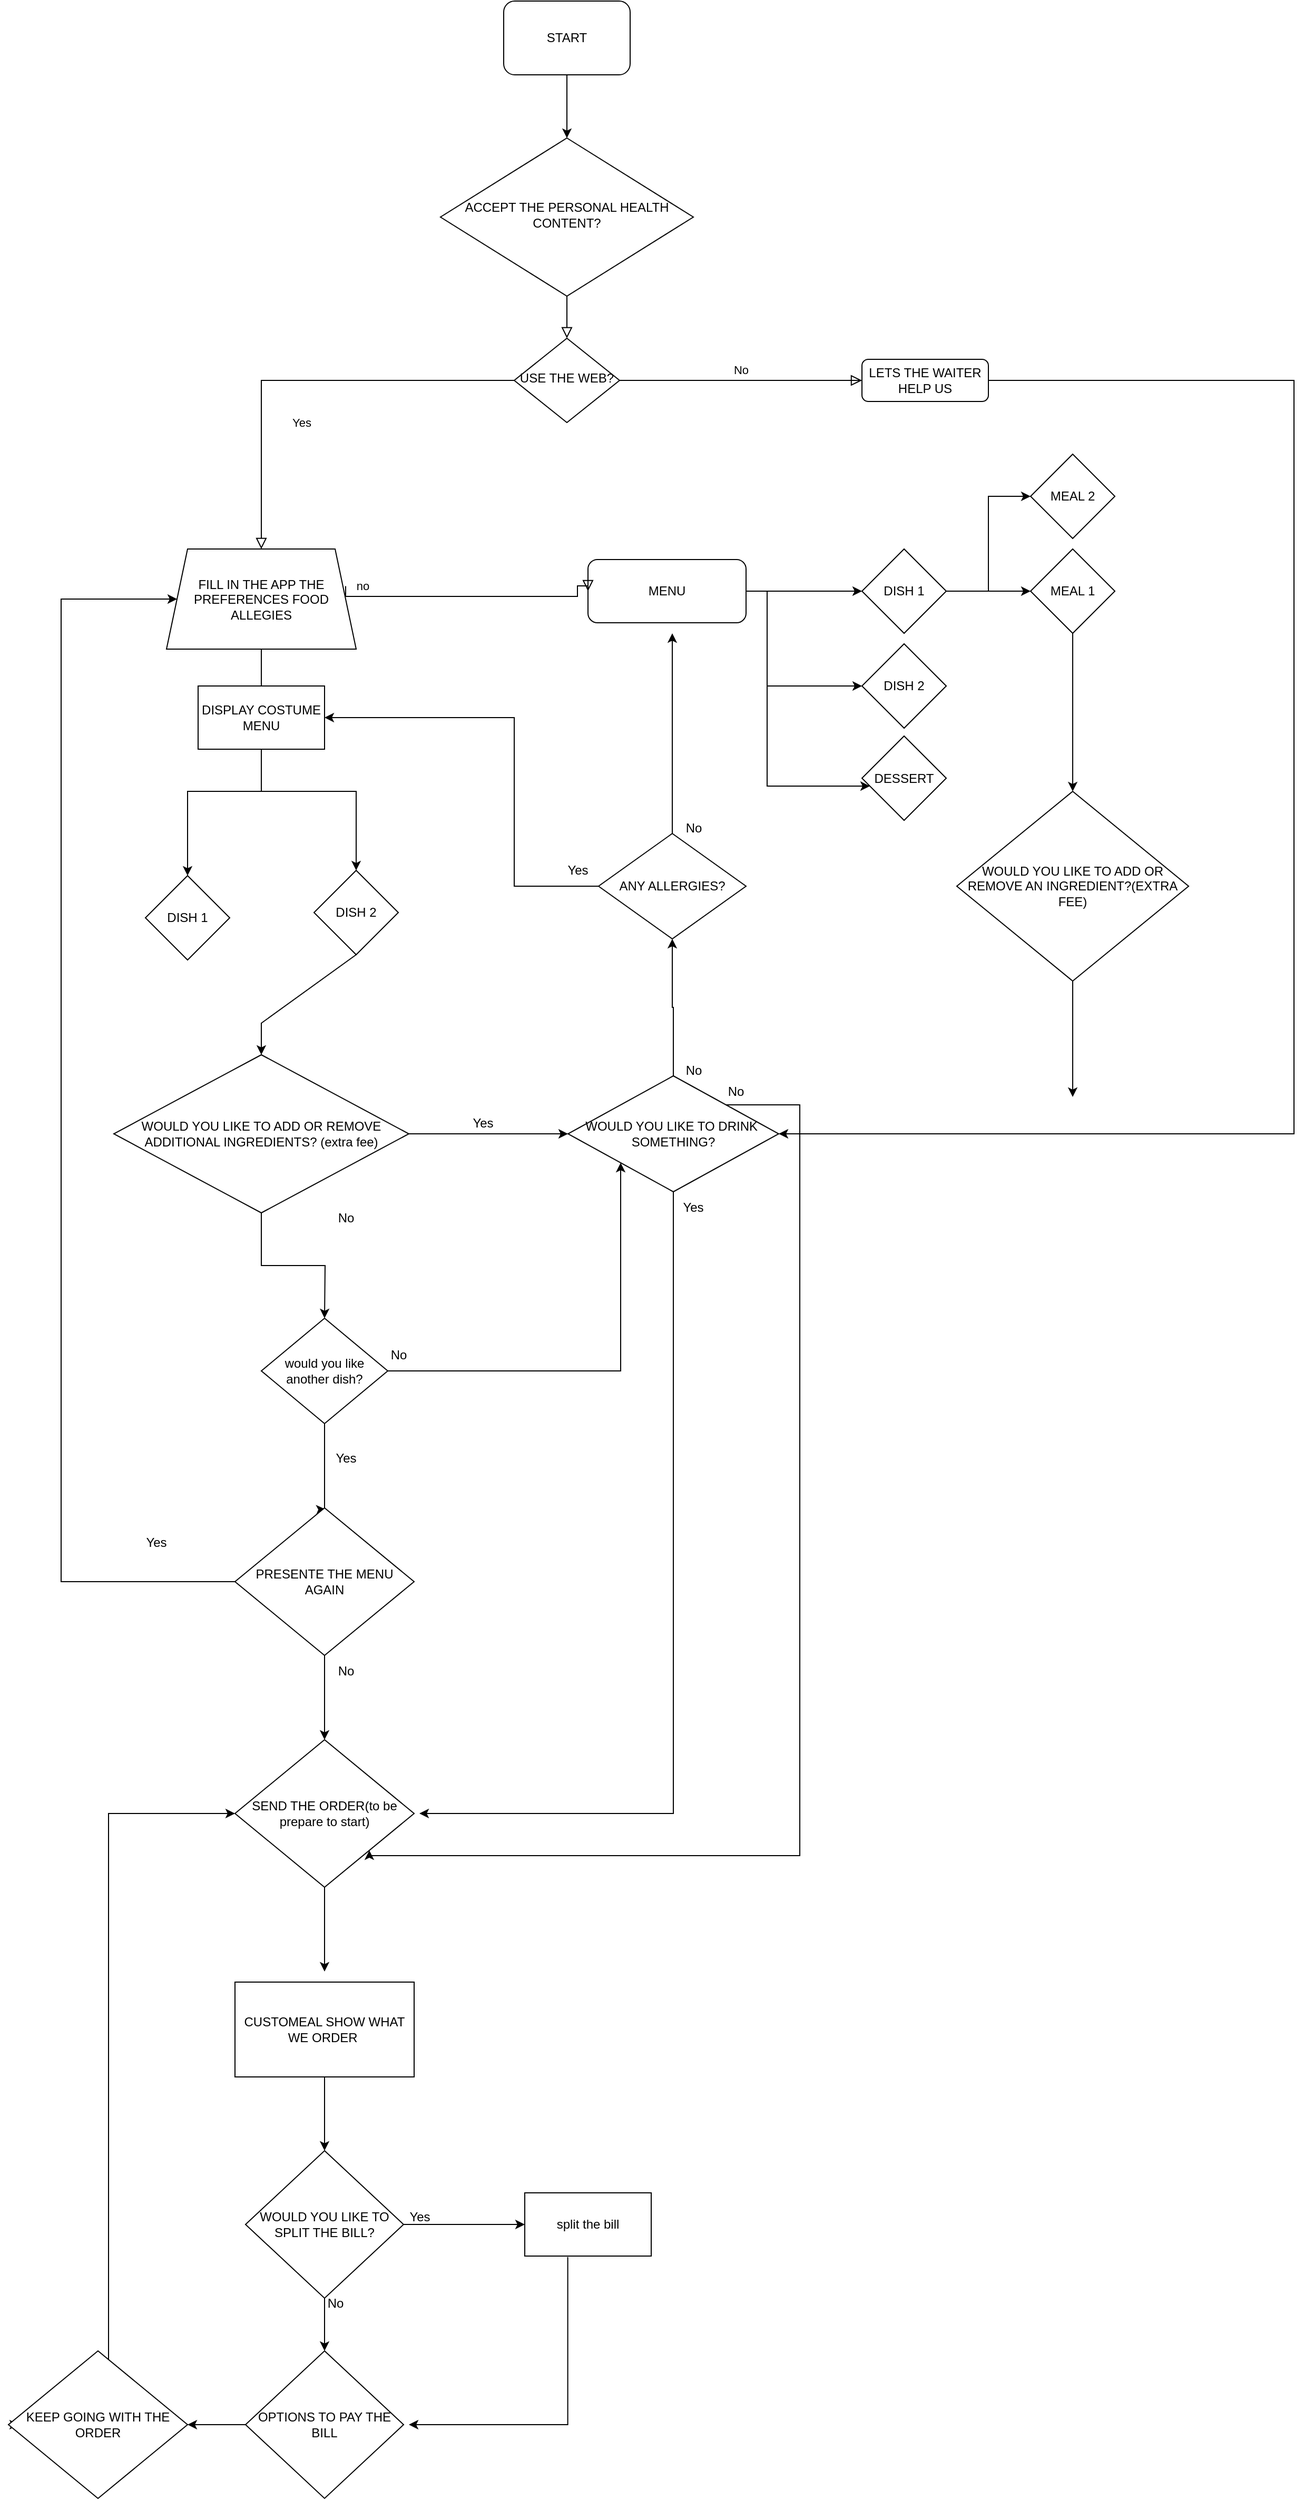 <mxfile version="21.4.0" type="github">
  <diagram id="C5RBs43oDa-KdzZeNtuy" name="Page-1">
    <mxGraphModel dx="1961" dy="1870" grid="1" gridSize="10" guides="1" tooltips="1" connect="1" arrows="1" fold="1" page="1" pageScale="1" pageWidth="827" pageHeight="1169" math="0" shadow="0">
      <root>
        <mxCell id="WIyWlLk6GJQsqaUBKTNV-0" />
        <mxCell id="WIyWlLk6GJQsqaUBKTNV-1" parent="WIyWlLk6GJQsqaUBKTNV-0" />
        <mxCell id="WIyWlLk6GJQsqaUBKTNV-2" value="" style="rounded=0;html=1;jettySize=auto;orthogonalLoop=1;fontSize=11;endArrow=block;endFill=0;endSize=8;strokeWidth=1;shadow=0;labelBackgroundColor=none;edgeStyle=orthogonalEdgeStyle;exitX=0.5;exitY=1;exitDx=0;exitDy=0;" parent="WIyWlLk6GJQsqaUBKTNV-1" source="6pGRruyuYZNIrlc8Anhu-3" target="WIyWlLk6GJQsqaUBKTNV-6" edge="1">
          <mxGeometry relative="1" as="geometry" />
        </mxCell>
        <mxCell id="6pGRruyuYZNIrlc8Anhu-134" style="edgeStyle=orthogonalEdgeStyle;rounded=0;orthogonalLoop=1;jettySize=auto;html=1;entryX=0.5;entryY=0;entryDx=0;entryDy=0;" edge="1" parent="WIyWlLk6GJQsqaUBKTNV-1" source="WIyWlLk6GJQsqaUBKTNV-3" target="6pGRruyuYZNIrlc8Anhu-3">
          <mxGeometry relative="1" as="geometry" />
        </mxCell>
        <mxCell id="WIyWlLk6GJQsqaUBKTNV-3" value="START" style="rounded=1;whiteSpace=wrap;html=1;fontSize=12;glass=0;strokeWidth=1;shadow=0;" parent="WIyWlLk6GJQsqaUBKTNV-1" vertex="1">
          <mxGeometry x="470" y="-240" width="120" height="70" as="geometry" />
        </mxCell>
        <mxCell id="WIyWlLk6GJQsqaUBKTNV-4" value="Yes" style="rounded=0;html=1;jettySize=auto;orthogonalLoop=1;fontSize=11;endArrow=block;endFill=0;endSize=8;strokeWidth=1;shadow=0;labelBackgroundColor=none;edgeStyle=orthogonalEdgeStyle;entryX=0.5;entryY=0;entryDx=0;entryDy=0;" parent="WIyWlLk6GJQsqaUBKTNV-1" source="WIyWlLk6GJQsqaUBKTNV-6" target="6pGRruyuYZNIrlc8Anhu-7" edge="1">
          <mxGeometry x="0.011" y="40" relative="1" as="geometry">
            <mxPoint as="offset" />
            <mxPoint x="240" y="290" as="targetPoint" />
          </mxGeometry>
        </mxCell>
        <mxCell id="WIyWlLk6GJQsqaUBKTNV-5" value="No" style="edgeStyle=orthogonalEdgeStyle;rounded=0;html=1;jettySize=auto;orthogonalLoop=1;fontSize=11;endArrow=block;endFill=0;endSize=8;strokeWidth=1;shadow=0;labelBackgroundColor=none;" parent="WIyWlLk6GJQsqaUBKTNV-1" source="WIyWlLk6GJQsqaUBKTNV-6" target="WIyWlLk6GJQsqaUBKTNV-7" edge="1">
          <mxGeometry y="10" relative="1" as="geometry">
            <mxPoint as="offset" />
          </mxGeometry>
        </mxCell>
        <mxCell id="WIyWlLk6GJQsqaUBKTNV-6" value="USE THE WEB?" style="rhombus;whiteSpace=wrap;html=1;shadow=0;fontFamily=Helvetica;fontSize=12;align=center;strokeWidth=1;spacing=6;spacingTop=-4;" parent="WIyWlLk6GJQsqaUBKTNV-1" vertex="1">
          <mxGeometry x="480" y="80" width="100" height="80" as="geometry" />
        </mxCell>
        <mxCell id="6pGRruyuYZNIrlc8Anhu-45" style="edgeStyle=orthogonalEdgeStyle;rounded=0;orthogonalLoop=1;jettySize=auto;html=1;entryX=1;entryY=0.5;entryDx=0;entryDy=0;" edge="1" parent="WIyWlLk6GJQsqaUBKTNV-1" source="WIyWlLk6GJQsqaUBKTNV-7" target="6pGRruyuYZNIrlc8Anhu-31">
          <mxGeometry relative="1" as="geometry">
            <mxPoint x="710" y="760" as="targetPoint" />
            <Array as="points">
              <mxPoint x="750" y="120" />
              <mxPoint x="1220" y="120" />
              <mxPoint x="1220" y="835" />
            </Array>
          </mxGeometry>
        </mxCell>
        <mxCell id="WIyWlLk6GJQsqaUBKTNV-7" value="LETS THE WAITER HELP US" style="rounded=1;whiteSpace=wrap;html=1;fontSize=12;glass=0;strokeWidth=1;shadow=0;" parent="WIyWlLk6GJQsqaUBKTNV-1" vertex="1">
          <mxGeometry x="810" y="100" width="120" height="40" as="geometry" />
        </mxCell>
        <mxCell id="6pGRruyuYZNIrlc8Anhu-108" style="edgeStyle=orthogonalEdgeStyle;rounded=0;orthogonalLoop=1;jettySize=auto;html=1;" edge="1" parent="WIyWlLk6GJQsqaUBKTNV-1" source="WIyWlLk6GJQsqaUBKTNV-12" target="6pGRruyuYZNIrlc8Anhu-109">
          <mxGeometry relative="1" as="geometry">
            <mxPoint x="800" y="320" as="targetPoint" />
          </mxGeometry>
        </mxCell>
        <mxCell id="6pGRruyuYZNIrlc8Anhu-110" style="edgeStyle=orthogonalEdgeStyle;rounded=0;orthogonalLoop=1;jettySize=auto;html=1;" edge="1" parent="WIyWlLk6GJQsqaUBKTNV-1" source="WIyWlLk6GJQsqaUBKTNV-12" target="6pGRruyuYZNIrlc8Anhu-111">
          <mxGeometry relative="1" as="geometry">
            <mxPoint x="770" y="420" as="targetPoint" />
            <Array as="points">
              <mxPoint x="720" y="320" />
              <mxPoint x="720" y="410" />
            </Array>
          </mxGeometry>
        </mxCell>
        <mxCell id="6pGRruyuYZNIrlc8Anhu-112" style="edgeStyle=orthogonalEdgeStyle;rounded=0;orthogonalLoop=1;jettySize=auto;html=1;" edge="1" parent="WIyWlLk6GJQsqaUBKTNV-1" source="WIyWlLk6GJQsqaUBKTNV-12" target="6pGRruyuYZNIrlc8Anhu-113">
          <mxGeometry relative="1" as="geometry">
            <mxPoint x="820" y="520" as="targetPoint" />
            <Array as="points">
              <mxPoint x="720" y="320" />
              <mxPoint x="720" y="505" />
            </Array>
          </mxGeometry>
        </mxCell>
        <mxCell id="WIyWlLk6GJQsqaUBKTNV-12" value="MENU" style="rounded=1;whiteSpace=wrap;html=1;fontSize=12;glass=0;strokeWidth=1;shadow=0;" parent="WIyWlLk6GJQsqaUBKTNV-1" vertex="1">
          <mxGeometry x="550" y="290" width="150" height="60" as="geometry" />
        </mxCell>
        <mxCell id="6pGRruyuYZNIrlc8Anhu-3" value="ACCEPT THE PERSONAL HEALTH CONTENT?" style="rhombus;whiteSpace=wrap;html=1;shadow=0;fontFamily=Helvetica;fontSize=12;align=center;strokeWidth=1;spacing=6;spacingTop=-4;" vertex="1" parent="WIyWlLk6GJQsqaUBKTNV-1">
          <mxGeometry x="410" y="-110" width="240" height="150" as="geometry" />
        </mxCell>
        <mxCell id="6pGRruyuYZNIrlc8Anhu-120" style="edgeStyle=orthogonalEdgeStyle;rounded=0;orthogonalLoop=1;jettySize=auto;html=1;exitX=0.5;exitY=1;exitDx=0;exitDy=0;" edge="1" parent="WIyWlLk6GJQsqaUBKTNV-1" source="6pGRruyuYZNIrlc8Anhu-7" target="6pGRruyuYZNIrlc8Anhu-121">
          <mxGeometry relative="1" as="geometry">
            <mxPoint x="240" y="600" as="targetPoint" />
            <Array as="points">
              <mxPoint x="240" y="510" />
              <mxPoint x="330" y="510" />
            </Array>
          </mxGeometry>
        </mxCell>
        <mxCell id="6pGRruyuYZNIrlc8Anhu-139" style="edgeStyle=orthogonalEdgeStyle;rounded=0;orthogonalLoop=1;jettySize=auto;html=1;entryX=0;entryY=0.5;entryDx=0;entryDy=0;" edge="1" parent="WIyWlLk6GJQsqaUBKTNV-1" source="6pGRruyuYZNIrlc8Anhu-7" target="6pGRruyuYZNIrlc8Anhu-124">
          <mxGeometry relative="1" as="geometry">
            <Array as="points">
              <mxPoint x="240" y="510" />
              <mxPoint x="170" y="510" />
            </Array>
          </mxGeometry>
        </mxCell>
        <mxCell id="6pGRruyuYZNIrlc8Anhu-7" value="FILL IN THE APP THE PREFERENCES FOOD ALLEGIES" style="shape=trapezoid;perimeter=trapezoidPerimeter;whiteSpace=wrap;html=1;fixedSize=1;" vertex="1" parent="WIyWlLk6GJQsqaUBKTNV-1">
          <mxGeometry x="150" y="280" width="180" height="95" as="geometry" />
        </mxCell>
        <mxCell id="6pGRruyuYZNIrlc8Anhu-11" value="no" style="edgeStyle=orthogonalEdgeStyle;rounded=0;html=1;jettySize=auto;orthogonalLoop=1;fontSize=11;endArrow=block;endFill=0;endSize=8;strokeWidth=1;shadow=0;labelBackgroundColor=none;exitX=1;exitY=0.5;exitDx=0;exitDy=0;entryX=0;entryY=0.5;entryDx=0;entryDy=0;" edge="1" parent="WIyWlLk6GJQsqaUBKTNV-1" target="WIyWlLk6GJQsqaUBKTNV-12">
          <mxGeometry x="-0.794" y="10" relative="1" as="geometry">
            <mxPoint as="offset" />
            <mxPoint x="320" y="315.25" as="sourcePoint" />
            <mxPoint x="580" y="314.75" as="targetPoint" />
            <Array as="points">
              <mxPoint x="320" y="325" />
              <mxPoint x="540" y="325" />
              <mxPoint x="540" y="315" />
              <mxPoint x="550" y="315" />
            </Array>
          </mxGeometry>
        </mxCell>
        <mxCell id="6pGRruyuYZNIrlc8Anhu-56" style="edgeStyle=orthogonalEdgeStyle;rounded=0;orthogonalLoop=1;jettySize=auto;html=1;" edge="1" parent="WIyWlLk6GJQsqaUBKTNV-1" source="6pGRruyuYZNIrlc8Anhu-28">
          <mxGeometry relative="1" as="geometry">
            <mxPoint x="300" y="1010" as="targetPoint" />
          </mxGeometry>
        </mxCell>
        <mxCell id="6pGRruyuYZNIrlc8Anhu-104" style="edgeStyle=orthogonalEdgeStyle;rounded=0;orthogonalLoop=1;jettySize=auto;html=1;entryX=0;entryY=0.5;entryDx=0;entryDy=0;" edge="1" parent="WIyWlLk6GJQsqaUBKTNV-1" source="6pGRruyuYZNIrlc8Anhu-28" target="6pGRruyuYZNIrlc8Anhu-31">
          <mxGeometry relative="1" as="geometry" />
        </mxCell>
        <mxCell id="6pGRruyuYZNIrlc8Anhu-28" value="WOULD YOU LIKE TO ADD OR REMOVE ADDITIONAL INGREDIENTS? (extra fee)" style="rhombus;whiteSpace=wrap;html=1;" vertex="1" parent="WIyWlLk6GJQsqaUBKTNV-1">
          <mxGeometry x="100" y="760" width="280" height="150" as="geometry" />
        </mxCell>
        <mxCell id="6pGRruyuYZNIrlc8Anhu-29" value="" style="endArrow=classic;html=1;rounded=0;entryX=0.5;entryY=0;entryDx=0;entryDy=0;exitX=0.5;exitY=1;exitDx=0;exitDy=0;" edge="1" parent="WIyWlLk6GJQsqaUBKTNV-1" source="6pGRruyuYZNIrlc8Anhu-121" target="6pGRruyuYZNIrlc8Anhu-28">
          <mxGeometry width="50" height="50" relative="1" as="geometry">
            <mxPoint x="240" y="718.75" as="sourcePoint" />
            <mxPoint x="570" y="700" as="targetPoint" />
            <Array as="points">
              <mxPoint x="240" y="730" />
            </Array>
          </mxGeometry>
        </mxCell>
        <mxCell id="6pGRruyuYZNIrlc8Anhu-47" value="" style="edgeStyle=orthogonalEdgeStyle;rounded=0;orthogonalLoop=1;jettySize=auto;html=1;" edge="1" parent="WIyWlLk6GJQsqaUBKTNV-1" source="6pGRruyuYZNIrlc8Anhu-31">
          <mxGeometry relative="1" as="geometry">
            <mxPoint x="390" y="1480" as="targetPoint" />
            <Array as="points">
              <mxPoint x="631" y="1480" />
            </Array>
          </mxGeometry>
        </mxCell>
        <mxCell id="6pGRruyuYZNIrlc8Anhu-50" style="edgeStyle=orthogonalEdgeStyle;rounded=0;orthogonalLoop=1;jettySize=auto;html=1;" edge="1" parent="WIyWlLk6GJQsqaUBKTNV-1" source="6pGRruyuYZNIrlc8Anhu-31" target="6pGRruyuYZNIrlc8Anhu-51">
          <mxGeometry relative="1" as="geometry">
            <mxPoint x="631" y="600" as="targetPoint" />
          </mxGeometry>
        </mxCell>
        <mxCell id="6pGRruyuYZNIrlc8Anhu-106" style="edgeStyle=orthogonalEdgeStyle;rounded=0;orthogonalLoop=1;jettySize=auto;html=1;exitX=1;exitY=0;exitDx=0;exitDy=0;entryX=1;entryY=1;entryDx=0;entryDy=0;" edge="1" parent="WIyWlLk6GJQsqaUBKTNV-1" source="6pGRruyuYZNIrlc8Anhu-31" target="6pGRruyuYZNIrlc8Anhu-70">
          <mxGeometry relative="1" as="geometry">
            <mxPoint x="390" y="1520" as="targetPoint" />
            <Array as="points">
              <mxPoint x="751" y="807" />
              <mxPoint x="751" y="1520" />
              <mxPoint x="343" y="1520" />
            </Array>
          </mxGeometry>
        </mxCell>
        <mxCell id="6pGRruyuYZNIrlc8Anhu-31" value="WOULD YOU LIKE TO DRINK&amp;nbsp; SOMETHING?" style="rhombus;whiteSpace=wrap;html=1;" vertex="1" parent="WIyWlLk6GJQsqaUBKTNV-1">
          <mxGeometry x="531" y="780" width="200" height="110" as="geometry" />
        </mxCell>
        <mxCell id="6pGRruyuYZNIrlc8Anhu-49" value="Yes" style="text;html=1;strokeColor=none;fillColor=none;align=center;verticalAlign=middle;whiteSpace=wrap;rounded=0;" vertex="1" parent="WIyWlLk6GJQsqaUBKTNV-1">
          <mxGeometry x="620" y="890" width="60" height="30" as="geometry" />
        </mxCell>
        <mxCell id="6pGRruyuYZNIrlc8Anhu-52" style="edgeStyle=orthogonalEdgeStyle;rounded=0;orthogonalLoop=1;jettySize=auto;html=1;" edge="1" parent="WIyWlLk6GJQsqaUBKTNV-1" source="6pGRruyuYZNIrlc8Anhu-51">
          <mxGeometry relative="1" as="geometry">
            <mxPoint x="630" y="360" as="targetPoint" />
          </mxGeometry>
        </mxCell>
        <mxCell id="6pGRruyuYZNIrlc8Anhu-54" style="edgeStyle=orthogonalEdgeStyle;rounded=0;orthogonalLoop=1;jettySize=auto;html=1;exitX=0;exitY=0.5;exitDx=0;exitDy=0;" edge="1" parent="WIyWlLk6GJQsqaUBKTNV-1" source="6pGRruyuYZNIrlc8Anhu-51">
          <mxGeometry relative="1" as="geometry">
            <mxPoint x="300" y="440" as="targetPoint" />
            <Array as="points">
              <mxPoint x="480" y="600" />
              <mxPoint x="480" y="440" />
              <mxPoint x="330" y="440" />
            </Array>
          </mxGeometry>
        </mxCell>
        <mxCell id="6pGRruyuYZNIrlc8Anhu-51" value="ANY ALLERGIES?" style="rhombus;whiteSpace=wrap;html=1;" vertex="1" parent="WIyWlLk6GJQsqaUBKTNV-1">
          <mxGeometry x="560" y="550" width="140" height="100" as="geometry" />
        </mxCell>
        <mxCell id="6pGRruyuYZNIrlc8Anhu-53" value="No" style="text;html=1;align=center;verticalAlign=middle;resizable=0;points=[];autosize=1;strokeColor=none;fillColor=none;" vertex="1" parent="WIyWlLk6GJQsqaUBKTNV-1">
          <mxGeometry x="630" y="530" width="40" height="30" as="geometry" />
        </mxCell>
        <mxCell id="6pGRruyuYZNIrlc8Anhu-55" value="Yes" style="text;html=1;align=center;verticalAlign=middle;resizable=0;points=[];autosize=1;strokeColor=none;fillColor=none;" vertex="1" parent="WIyWlLk6GJQsqaUBKTNV-1">
          <mxGeometry x="520" y="570" width="40" height="30" as="geometry" />
        </mxCell>
        <mxCell id="6pGRruyuYZNIrlc8Anhu-59" style="edgeStyle=orthogonalEdgeStyle;rounded=0;orthogonalLoop=1;jettySize=auto;html=1;entryX=0;entryY=1;entryDx=0;entryDy=0;" edge="1" parent="WIyWlLk6GJQsqaUBKTNV-1" source="6pGRruyuYZNIrlc8Anhu-58" target="6pGRruyuYZNIrlc8Anhu-31">
          <mxGeometry relative="1" as="geometry" />
        </mxCell>
        <mxCell id="6pGRruyuYZNIrlc8Anhu-62" style="edgeStyle=orthogonalEdgeStyle;rounded=0;orthogonalLoop=1;jettySize=auto;html=1;entryX=0.513;entryY=-0.108;entryDx=0;entryDy=0;entryPerimeter=0;" edge="1" parent="WIyWlLk6GJQsqaUBKTNV-1" source="6pGRruyuYZNIrlc8Anhu-58">
          <mxGeometry relative="1" as="geometry">
            <mxPoint x="301.04" y="1191.36" as="targetPoint" />
            <Array as="points">
              <mxPoint x="300" y="1191" />
            </Array>
          </mxGeometry>
        </mxCell>
        <mxCell id="6pGRruyuYZNIrlc8Anhu-58" value="would you like another dish?" style="rhombus;whiteSpace=wrap;html=1;" vertex="1" parent="WIyWlLk6GJQsqaUBKTNV-1">
          <mxGeometry x="240" y="1010" width="120" height="100" as="geometry" />
        </mxCell>
        <mxCell id="6pGRruyuYZNIrlc8Anhu-60" value="No" style="text;html=1;align=center;verticalAlign=middle;resizable=0;points=[];autosize=1;strokeColor=none;fillColor=none;" vertex="1" parent="WIyWlLk6GJQsqaUBKTNV-1">
          <mxGeometry x="350" y="1030" width="40" height="30" as="geometry" />
        </mxCell>
        <mxCell id="6pGRruyuYZNIrlc8Anhu-63" value="Yes" style="text;html=1;align=center;verticalAlign=middle;resizable=0;points=[];autosize=1;strokeColor=none;fillColor=none;" vertex="1" parent="WIyWlLk6GJQsqaUBKTNV-1">
          <mxGeometry x="300" y="1128" width="40" height="30" as="geometry" />
        </mxCell>
        <mxCell id="6pGRruyuYZNIrlc8Anhu-67" style="edgeStyle=orthogonalEdgeStyle;rounded=0;orthogonalLoop=1;jettySize=auto;html=1;entryX=0;entryY=0.5;entryDx=0;entryDy=0;" edge="1" parent="WIyWlLk6GJQsqaUBKTNV-1" source="6pGRruyuYZNIrlc8Anhu-64" target="6pGRruyuYZNIrlc8Anhu-7">
          <mxGeometry relative="1" as="geometry">
            <mxPoint x="160" y="390" as="targetPoint" />
            <Array as="points">
              <mxPoint x="50" y="1260" />
              <mxPoint x="50" y="328" />
            </Array>
          </mxGeometry>
        </mxCell>
        <mxCell id="6pGRruyuYZNIrlc8Anhu-71" value="" style="edgeStyle=orthogonalEdgeStyle;rounded=0;orthogonalLoop=1;jettySize=auto;html=1;" edge="1" parent="WIyWlLk6GJQsqaUBKTNV-1" source="6pGRruyuYZNIrlc8Anhu-64" target="6pGRruyuYZNIrlc8Anhu-70">
          <mxGeometry relative="1" as="geometry" />
        </mxCell>
        <mxCell id="6pGRruyuYZNIrlc8Anhu-64" value="PRESENTE THE MENU AGAIN" style="rhombus;whiteSpace=wrap;html=1;" vertex="1" parent="WIyWlLk6GJQsqaUBKTNV-1">
          <mxGeometry x="215" y="1190" width="170" height="140" as="geometry" />
        </mxCell>
        <mxCell id="6pGRruyuYZNIrlc8Anhu-68" value="Yes" style="text;html=1;align=center;verticalAlign=middle;resizable=0;points=[];autosize=1;strokeColor=none;fillColor=none;" vertex="1" parent="WIyWlLk6GJQsqaUBKTNV-1">
          <mxGeometry x="120" y="1208" width="40" height="30" as="geometry" />
        </mxCell>
        <mxCell id="6pGRruyuYZNIrlc8Anhu-77" value="" style="edgeStyle=orthogonalEdgeStyle;rounded=0;orthogonalLoop=1;jettySize=auto;html=1;" edge="1" parent="WIyWlLk6GJQsqaUBKTNV-1" source="6pGRruyuYZNIrlc8Anhu-70">
          <mxGeometry relative="1" as="geometry">
            <mxPoint x="300" y="1630" as="targetPoint" />
          </mxGeometry>
        </mxCell>
        <mxCell id="6pGRruyuYZNIrlc8Anhu-70" value="SEND THE ORDER(to be prepare to start)" style="rhombus;whiteSpace=wrap;html=1;" vertex="1" parent="WIyWlLk6GJQsqaUBKTNV-1">
          <mxGeometry x="215" y="1410" width="170" height="140" as="geometry" />
        </mxCell>
        <mxCell id="6pGRruyuYZNIrlc8Anhu-72" value="No" style="text;html=1;align=center;verticalAlign=middle;resizable=0;points=[];autosize=1;strokeColor=none;fillColor=none;" vertex="1" parent="WIyWlLk6GJQsqaUBKTNV-1">
          <mxGeometry x="300" y="1330" width="40" height="30" as="geometry" />
        </mxCell>
        <mxCell id="6pGRruyuYZNIrlc8Anhu-73" value="No" style="text;html=1;align=center;verticalAlign=middle;resizable=0;points=[];autosize=1;strokeColor=none;fillColor=none;" vertex="1" parent="WIyWlLk6GJQsqaUBKTNV-1">
          <mxGeometry x="630" y="760" width="40" height="30" as="geometry" />
        </mxCell>
        <mxCell id="6pGRruyuYZNIrlc8Anhu-80" style="edgeStyle=orthogonalEdgeStyle;rounded=0;orthogonalLoop=1;jettySize=auto;html=1;entryX=0.5;entryY=0;entryDx=0;entryDy=0;exitX=0.5;exitY=1;exitDx=0;exitDy=0;" edge="1" parent="WIyWlLk6GJQsqaUBKTNV-1" source="6pGRruyuYZNIrlc8Anhu-82" target="6pGRruyuYZNIrlc8Anhu-81">
          <mxGeometry relative="1" as="geometry">
            <mxPoint x="300" y="1920" as="targetPoint" />
            <mxPoint x="300" y="1770" as="sourcePoint" />
          </mxGeometry>
        </mxCell>
        <mxCell id="6pGRruyuYZNIrlc8Anhu-84" value="" style="edgeStyle=orthogonalEdgeStyle;rounded=0;orthogonalLoop=1;jettySize=auto;html=1;" edge="1" parent="WIyWlLk6GJQsqaUBKTNV-1" source="6pGRruyuYZNIrlc8Anhu-81">
          <mxGeometry relative="1" as="geometry">
            <mxPoint x="490" y="1870" as="targetPoint" />
          </mxGeometry>
        </mxCell>
        <mxCell id="6pGRruyuYZNIrlc8Anhu-87" value="" style="edgeStyle=orthogonalEdgeStyle;rounded=0;orthogonalLoop=1;jettySize=auto;html=1;" edge="1" parent="WIyWlLk6GJQsqaUBKTNV-1" source="6pGRruyuYZNIrlc8Anhu-81" target="6pGRruyuYZNIrlc8Anhu-86">
          <mxGeometry relative="1" as="geometry" />
        </mxCell>
        <mxCell id="6pGRruyuYZNIrlc8Anhu-81" value="WOULD YOU LIKE TO SPLIT THE BILL?" style="rhombus;whiteSpace=wrap;html=1;" vertex="1" parent="WIyWlLk6GJQsqaUBKTNV-1">
          <mxGeometry x="225" y="1800" width="150" height="140" as="geometry" />
        </mxCell>
        <mxCell id="6pGRruyuYZNIrlc8Anhu-82" value="CUSTOMEAL SHOW WHAT WE ORDER&amp;nbsp;" style="rounded=0;whiteSpace=wrap;html=1;" vertex="1" parent="WIyWlLk6GJQsqaUBKTNV-1">
          <mxGeometry x="215" y="1640" width="170" height="90" as="geometry" />
        </mxCell>
        <mxCell id="6pGRruyuYZNIrlc8Anhu-89" style="edgeStyle=orthogonalEdgeStyle;rounded=0;orthogonalLoop=1;jettySize=auto;html=1;exitX=0.34;exitY=1.014;exitDx=0;exitDy=0;exitPerimeter=0;" edge="1" parent="WIyWlLk6GJQsqaUBKTNV-1" source="6pGRruyuYZNIrlc8Anhu-91">
          <mxGeometry relative="1" as="geometry">
            <mxPoint x="380" y="2060" as="targetPoint" />
            <mxPoint x="530" y="1910" as="sourcePoint" />
            <Array as="points">
              <mxPoint x="531" y="2060" />
            </Array>
          </mxGeometry>
        </mxCell>
        <mxCell id="6pGRruyuYZNIrlc8Anhu-85" value="Yes" style="text;html=1;align=center;verticalAlign=middle;resizable=0;points=[];autosize=1;strokeColor=none;fillColor=none;" vertex="1" parent="WIyWlLk6GJQsqaUBKTNV-1">
          <mxGeometry x="370" y="1848" width="40" height="30" as="geometry" />
        </mxCell>
        <mxCell id="6pGRruyuYZNIrlc8Anhu-94" value="" style="edgeStyle=orthogonalEdgeStyle;rounded=0;orthogonalLoop=1;jettySize=auto;html=1;" edge="1" parent="WIyWlLk6GJQsqaUBKTNV-1" source="6pGRruyuYZNIrlc8Anhu-86" target="6pGRruyuYZNIrlc8Anhu-93">
          <mxGeometry relative="1" as="geometry" />
        </mxCell>
        <mxCell id="6pGRruyuYZNIrlc8Anhu-86" value="OPTIONS TO PAY THE BILL" style="rhombus;whiteSpace=wrap;html=1;" vertex="1" parent="WIyWlLk6GJQsqaUBKTNV-1">
          <mxGeometry x="225" y="1990" width="150" height="140" as="geometry" />
        </mxCell>
        <mxCell id="6pGRruyuYZNIrlc8Anhu-88" value="No" style="text;html=1;align=center;verticalAlign=middle;resizable=0;points=[];autosize=1;strokeColor=none;fillColor=none;" vertex="1" parent="WIyWlLk6GJQsqaUBKTNV-1">
          <mxGeometry x="290" y="1930" width="40" height="30" as="geometry" />
        </mxCell>
        <mxCell id="6pGRruyuYZNIrlc8Anhu-91" value="split the bill" style="rounded=0;whiteSpace=wrap;html=1;" vertex="1" parent="WIyWlLk6GJQsqaUBKTNV-1">
          <mxGeometry x="490" y="1840" width="120" height="60" as="geometry" />
        </mxCell>
        <mxCell id="6pGRruyuYZNIrlc8Anhu-95" style="edgeStyle=orthogonalEdgeStyle;rounded=0;orthogonalLoop=1;jettySize=auto;html=1;entryX=0;entryY=0.5;entryDx=0;entryDy=0;" edge="1" parent="WIyWlLk6GJQsqaUBKTNV-1" source="6pGRruyuYZNIrlc8Anhu-93" target="6pGRruyuYZNIrlc8Anhu-70">
          <mxGeometry relative="1" as="geometry">
            <mxPoint x="90" y="1730" as="targetPoint" />
            <Array as="points">
              <mxPoint x="95" y="1480" />
            </Array>
          </mxGeometry>
        </mxCell>
        <mxCell id="6pGRruyuYZNIrlc8Anhu-96" style="edgeStyle=orthogonalEdgeStyle;rounded=0;orthogonalLoop=1;jettySize=auto;html=1;exitX=0;exitY=0.5;exitDx=0;exitDy=0;" edge="1" parent="WIyWlLk6GJQsqaUBKTNV-1" source="6pGRruyuYZNIrlc8Anhu-93">
          <mxGeometry relative="1" as="geometry">
            <mxPoint x="10" y="2060.316" as="targetPoint" />
          </mxGeometry>
        </mxCell>
        <mxCell id="6pGRruyuYZNIrlc8Anhu-93" value="KEEP GOING WITH THE ORDER" style="rhombus;whiteSpace=wrap;html=1;" vertex="1" parent="WIyWlLk6GJQsqaUBKTNV-1">
          <mxGeometry y="1990" width="170" height="140" as="geometry" />
        </mxCell>
        <mxCell id="6pGRruyuYZNIrlc8Anhu-103" value="No" style="text;html=1;align=center;verticalAlign=middle;resizable=0;points=[];autosize=1;strokeColor=none;fillColor=none;" vertex="1" parent="WIyWlLk6GJQsqaUBKTNV-1">
          <mxGeometry x="300" y="900" width="40" height="30" as="geometry" />
        </mxCell>
        <mxCell id="6pGRruyuYZNIrlc8Anhu-105" value="Yes" style="text;html=1;align=center;verticalAlign=middle;resizable=0;points=[];autosize=1;strokeColor=none;fillColor=none;" vertex="1" parent="WIyWlLk6GJQsqaUBKTNV-1">
          <mxGeometry x="430" y="810" width="40" height="30" as="geometry" />
        </mxCell>
        <mxCell id="6pGRruyuYZNIrlc8Anhu-107" value="No" style="text;html=1;align=center;verticalAlign=middle;resizable=0;points=[];autosize=1;strokeColor=none;fillColor=none;" vertex="1" parent="WIyWlLk6GJQsqaUBKTNV-1">
          <mxGeometry x="670" y="780" width="40" height="30" as="geometry" />
        </mxCell>
        <mxCell id="6pGRruyuYZNIrlc8Anhu-128" value="" style="edgeStyle=orthogonalEdgeStyle;rounded=0;orthogonalLoop=1;jettySize=auto;html=1;" edge="1" parent="WIyWlLk6GJQsqaUBKTNV-1" source="6pGRruyuYZNIrlc8Anhu-109" target="6pGRruyuYZNIrlc8Anhu-127">
          <mxGeometry relative="1" as="geometry" />
        </mxCell>
        <mxCell id="6pGRruyuYZNIrlc8Anhu-129" style="edgeStyle=orthogonalEdgeStyle;rounded=0;orthogonalLoop=1;jettySize=auto;html=1;entryX=0;entryY=0.5;entryDx=0;entryDy=0;" edge="1" parent="WIyWlLk6GJQsqaUBKTNV-1" source="6pGRruyuYZNIrlc8Anhu-109" target="6pGRruyuYZNIrlc8Anhu-130">
          <mxGeometry relative="1" as="geometry">
            <mxPoint x="960" y="220" as="targetPoint" />
          </mxGeometry>
        </mxCell>
        <mxCell id="6pGRruyuYZNIrlc8Anhu-109" value="DISH 1" style="rhombus;whiteSpace=wrap;html=1;" vertex="1" parent="WIyWlLk6GJQsqaUBKTNV-1">
          <mxGeometry x="810" y="280" width="80" height="80" as="geometry" />
        </mxCell>
        <mxCell id="6pGRruyuYZNIrlc8Anhu-111" value="DISH 2" style="rhombus;whiteSpace=wrap;html=1;" vertex="1" parent="WIyWlLk6GJQsqaUBKTNV-1">
          <mxGeometry x="810" y="370" width="80" height="80" as="geometry" />
        </mxCell>
        <mxCell id="6pGRruyuYZNIrlc8Anhu-113" value="DESSERT" style="rhombus;whiteSpace=wrap;html=1;" vertex="1" parent="WIyWlLk6GJQsqaUBKTNV-1">
          <mxGeometry x="810" y="457.5" width="80" height="80" as="geometry" />
        </mxCell>
        <mxCell id="6pGRruyuYZNIrlc8Anhu-121" value="DISH 2" style="rhombus;whiteSpace=wrap;html=1;" vertex="1" parent="WIyWlLk6GJQsqaUBKTNV-1">
          <mxGeometry x="290" y="585" width="80" height="80" as="geometry" />
        </mxCell>
        <mxCell id="6pGRruyuYZNIrlc8Anhu-124" value="DISH 1" style="rhombus;whiteSpace=wrap;html=1;direction=south;" vertex="1" parent="WIyWlLk6GJQsqaUBKTNV-1">
          <mxGeometry x="130" y="590" width="80" height="80" as="geometry" />
        </mxCell>
        <mxCell id="6pGRruyuYZNIrlc8Anhu-131" style="edgeStyle=orthogonalEdgeStyle;rounded=0;orthogonalLoop=1;jettySize=auto;html=1;" edge="1" parent="WIyWlLk6GJQsqaUBKTNV-1" source="6pGRruyuYZNIrlc8Anhu-127" target="6pGRruyuYZNIrlc8Anhu-132">
          <mxGeometry relative="1" as="geometry">
            <mxPoint x="1010" y="550" as="targetPoint" />
          </mxGeometry>
        </mxCell>
        <mxCell id="6pGRruyuYZNIrlc8Anhu-127" value="MEAL 1" style="rhombus;whiteSpace=wrap;html=1;" vertex="1" parent="WIyWlLk6GJQsqaUBKTNV-1">
          <mxGeometry x="970" y="280" width="80" height="80" as="geometry" />
        </mxCell>
        <mxCell id="6pGRruyuYZNIrlc8Anhu-130" value="MEAL 2" style="rhombus;whiteSpace=wrap;html=1;" vertex="1" parent="WIyWlLk6GJQsqaUBKTNV-1">
          <mxGeometry x="970" y="190" width="80" height="80" as="geometry" />
        </mxCell>
        <mxCell id="6pGRruyuYZNIrlc8Anhu-133" style="edgeStyle=orthogonalEdgeStyle;rounded=0;orthogonalLoop=1;jettySize=auto;html=1;" edge="1" parent="WIyWlLk6GJQsqaUBKTNV-1" source="6pGRruyuYZNIrlc8Anhu-132">
          <mxGeometry relative="1" as="geometry">
            <mxPoint x="1010" y="800" as="targetPoint" />
          </mxGeometry>
        </mxCell>
        <mxCell id="6pGRruyuYZNIrlc8Anhu-132" value="WOULD YOU LIKE TO ADD OR REMOVE AN INGREDIENT?(EXTRA FEE)" style="rhombus;whiteSpace=wrap;html=1;" vertex="1" parent="WIyWlLk6GJQsqaUBKTNV-1">
          <mxGeometry x="900" y="510" width="220" height="180" as="geometry" />
        </mxCell>
        <mxCell id="6pGRruyuYZNIrlc8Anhu-140" value="DISPLAY COSTUME MENU" style="rounded=0;whiteSpace=wrap;html=1;" vertex="1" parent="WIyWlLk6GJQsqaUBKTNV-1">
          <mxGeometry x="180" y="410" width="120" height="60" as="geometry" />
        </mxCell>
      </root>
    </mxGraphModel>
  </diagram>
</mxfile>
